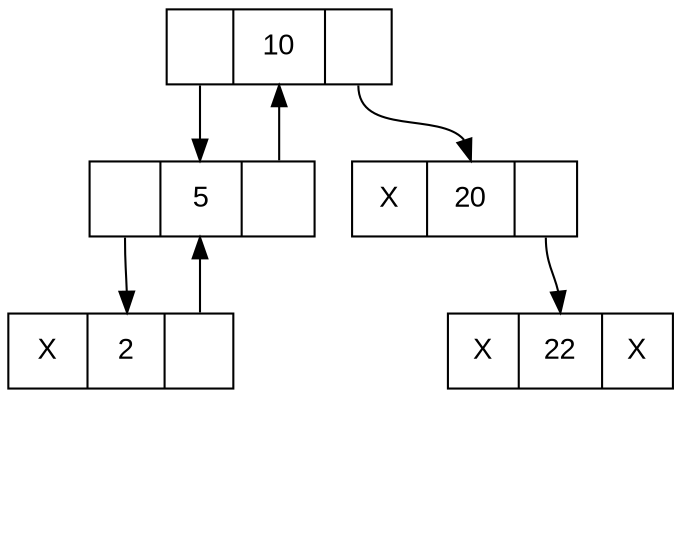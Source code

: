 digraph RTBT{
	node [fontname="Arial", shape=record, height=0.5, width=1.5];
	10 [label="<left> |<data> 10 |<right> "];
	5 [label="<left> |<data> 5 |<right> "];
	20 [label="<left> X|<data> 20 |<right> "];
	2 [label="<left> X|<data> 2 |<right> "];
	10 [label="<left> |<data> 10 |<right> "];
	22 [label="<left> X|<data> 22 |<right> X"];
	NULL1 [shape=point style=invis];
	2:left -> NULL1 [style=invis];
	2:right -> 5:data;
	5:left -> 2:data;
	5:right -> 10:data;
	10:left -> 5:data;
	10:right -> 20:data;
	NULL2 [shape=point style=invis];
	20:left -> NULL2 [style=invis];
	20:right -> 22:data;
	NULL3 [shape=point style=invis];
	22:left -> NULL3 [style=invis];
	NULL4 [shape=point style=invis];
	22:right -> NULL4 [style=invis];
}
